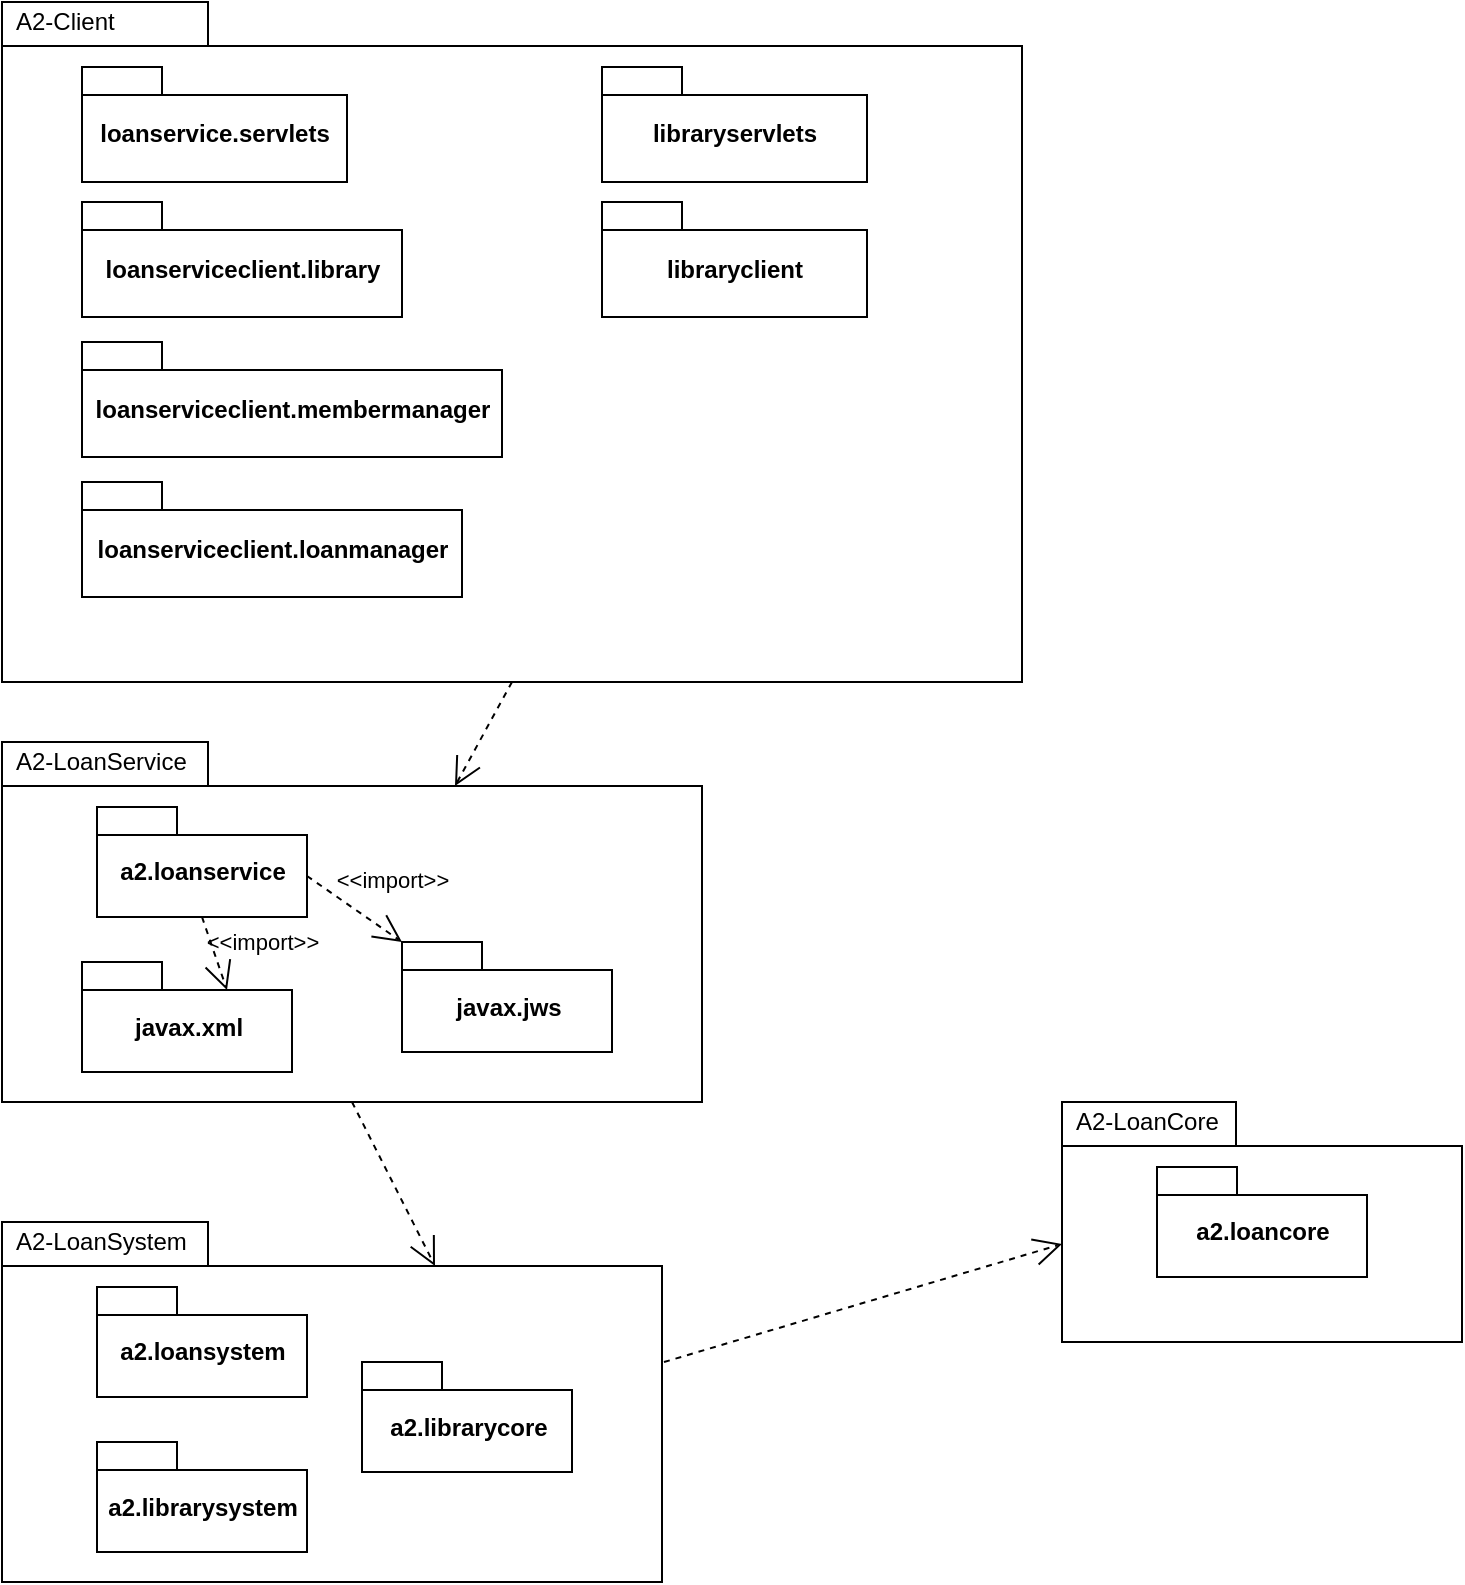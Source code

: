 <mxfile version="12.9.3" type="device"><diagram id="C5RBs43oDa-KdzZeNtuy" name="Page-1"><mxGraphModel dx="786" dy="625" grid="1" gridSize="10" guides="1" tooltips="1" connect="1" arrows="1" fold="1" page="1" pageScale="1" pageWidth="827" pageHeight="1169" math="0" shadow="0"><root><mxCell id="WIyWlLk6GJQsqaUBKTNV-0"/><mxCell id="WIyWlLk6GJQsqaUBKTNV-1" parent="WIyWlLk6GJQsqaUBKTNV-0"/><mxCell id="fOxGnsDK8oNh2vlsZcOr-1" value="A2-LoanCore" style="shape=folder;xSize=90;align=left;spacingLeft=10;align=left;verticalAlign=top;spacingLeft=5;spacingTop=-4;tabWidth=87;tabHeight=22;tabPosition=left;html=1;strokeWidth=1;recursiveResize=0;" vertex="1" parent="WIyWlLk6GJQsqaUBKTNV-1"><mxGeometry x="570" y="570" width="200" height="120" as="geometry"/></mxCell><mxCell id="fOxGnsDK8oNh2vlsZcOr-5" value="a2.loancore" style="shape=folder;fontStyle=1;spacingTop=10;tabWidth=40;tabHeight=14;tabPosition=left;html=1;" vertex="1" parent="fOxGnsDK8oNh2vlsZcOr-1"><mxGeometry x="47.5" y="32.5" width="105" height="55" as="geometry"/></mxCell><mxCell id="fOxGnsDK8oNh2vlsZcOr-6" value="A2-LoanSystem" style="shape=folder;xSize=90;align=left;spacingLeft=10;align=left;verticalAlign=top;spacingLeft=5;spacingTop=-4;tabWidth=103;tabHeight=22;tabPosition=left;html=1;strokeWidth=1;recursiveResize=0;" vertex="1" parent="WIyWlLk6GJQsqaUBKTNV-1"><mxGeometry x="40" y="630" width="330" height="180" as="geometry"/></mxCell><mxCell id="fOxGnsDK8oNh2vlsZcOr-7" value="&amp;lt;&amp;lt;import&amp;gt;&amp;gt;" style="strokeColor=inherit;fillColor=inherit;gradientColor=inherit;edgeStyle=none;endArrow=open;dashed=1;verticalAlign=top;labelBackgroundColor=none;endSize=12;html=1;" edge="1" parent="fOxGnsDK8oNh2vlsZcOr-6"><mxGeometry relative="1" as="geometry"><mxPoint x="100" y="-50" as="sourcePoint"/></mxGeometry></mxCell><mxCell id="fOxGnsDK8oNh2vlsZcOr-8" value="a2.loansystem" style="shape=folder;fontStyle=1;spacingTop=10;tabWidth=40;tabHeight=14;tabPosition=left;html=1;" vertex="1" parent="fOxGnsDK8oNh2vlsZcOr-6"><mxGeometry x="47.5" y="32.5" width="105" height="55" as="geometry"/></mxCell><mxCell id="fOxGnsDK8oNh2vlsZcOr-31" value="a2.librarysystem" style="shape=folder;fontStyle=1;spacingTop=10;tabWidth=40;tabHeight=14;tabPosition=left;html=1;" vertex="1" parent="fOxGnsDK8oNh2vlsZcOr-6"><mxGeometry x="47.5" y="110" width="105" height="55" as="geometry"/></mxCell><mxCell id="fOxGnsDK8oNh2vlsZcOr-33" value="a2.librarycore" style="shape=folder;fontStyle=1;spacingTop=10;tabWidth=40;tabHeight=14;tabPosition=left;html=1;" vertex="1" parent="fOxGnsDK8oNh2vlsZcOr-6"><mxGeometry x="180" y="70" width="105" height="55" as="geometry"/></mxCell><mxCell id="fOxGnsDK8oNh2vlsZcOr-9" value="A2-LoanService" style="shape=folder;xSize=90;align=left;spacingLeft=10;align=left;verticalAlign=top;spacingLeft=5;spacingTop=-4;tabWidth=103;tabHeight=22;tabPosition=left;html=1;strokeWidth=1;recursiveResize=0;" vertex="1" parent="WIyWlLk6GJQsqaUBKTNV-1"><mxGeometry x="40" y="390" width="350" height="180" as="geometry"/></mxCell><mxCell id="fOxGnsDK8oNh2vlsZcOr-10" value="&amp;lt;&amp;lt;import&amp;gt;&amp;gt;" style="strokeColor=inherit;fillColor=inherit;gradientColor=inherit;edgeStyle=none;endArrow=open;dashed=1;verticalAlign=top;labelBackgroundColor=none;endSize=12;html=1;" edge="1" parent="fOxGnsDK8oNh2vlsZcOr-9"><mxGeometry relative="1" as="geometry"><mxPoint x="100" y="-50" as="sourcePoint"/></mxGeometry></mxCell><mxCell id="fOxGnsDK8oNh2vlsZcOr-11" value="a2.loanservice" style="shape=folder;fontStyle=1;spacingTop=10;tabWidth=40;tabHeight=14;tabPosition=left;html=1;" vertex="1" parent="fOxGnsDK8oNh2vlsZcOr-9"><mxGeometry x="47.5" y="32.5" width="105" height="55" as="geometry"/></mxCell><mxCell id="fOxGnsDK8oNh2vlsZcOr-34" value="javax.xml" style="shape=folder;fontStyle=1;spacingTop=10;tabWidth=40;tabHeight=14;tabPosition=left;html=1;" vertex="1" parent="fOxGnsDK8oNh2vlsZcOr-9"><mxGeometry x="40" y="110" width="105" height="55" as="geometry"/></mxCell><mxCell id="fOxGnsDK8oNh2vlsZcOr-35" value="javax.jws" style="shape=folder;fontStyle=1;spacingTop=10;tabWidth=40;tabHeight=14;tabPosition=left;html=1;" vertex="1" parent="fOxGnsDK8oNh2vlsZcOr-9"><mxGeometry x="200" y="100" width="105" height="55" as="geometry"/></mxCell><mxCell id="fOxGnsDK8oNh2vlsZcOr-36" value="&amp;lt;&amp;lt;import&amp;gt;&amp;gt;" style="strokeColor=inherit;fillColor=inherit;gradientColor=inherit;edgeStyle=none;endArrow=open;dashed=1;verticalAlign=top;labelBackgroundColor=none;endSize=12;html=1;exitX=0;exitY=0;exitDx=105;exitDy=34.5;exitPerimeter=0;entryX=0;entryY=0;entryDx=0;entryDy=0;entryPerimeter=0;" edge="1" parent="fOxGnsDK8oNh2vlsZcOr-9" source="fOxGnsDK8oNh2vlsZcOr-11" target="fOxGnsDK8oNh2vlsZcOr-35"><mxGeometry x="0.011" y="33" relative="1" as="geometry"><mxPoint x="250" y="87.5" as="sourcePoint"/><mxPoint x="257.826" y="-2.5" as="targetPoint"/><mxPoint as="offset"/></mxGeometry></mxCell><mxCell id="fOxGnsDK8oNh2vlsZcOr-37" value="&amp;lt;&amp;lt;import&amp;gt;&amp;gt;" style="strokeColor=inherit;fillColor=inherit;gradientColor=inherit;edgeStyle=none;endArrow=open;dashed=1;verticalAlign=top;labelBackgroundColor=none;endSize=12;html=1;exitX=0.5;exitY=1;exitDx=0;exitDy=0;exitPerimeter=0;entryX=0;entryY=0;entryDx=72.5;entryDy=14;entryPerimeter=0;" edge="1" parent="fOxGnsDK8oNh2vlsZcOr-9" source="fOxGnsDK8oNh2vlsZcOr-11" target="fOxGnsDK8oNh2vlsZcOr-34"><mxGeometry x="-0.496" y="28" relative="1" as="geometry"><mxPoint x="162.5" y="77" as="sourcePoint"/><mxPoint x="210" y="124" as="targetPoint"/><mxPoint as="offset"/></mxGeometry></mxCell><mxCell id="fOxGnsDK8oNh2vlsZcOr-12" value="A2-Client" style="shape=folder;xSize=90;align=left;spacingLeft=10;align=left;verticalAlign=top;spacingLeft=5;spacingTop=-4;tabWidth=103;tabHeight=22;tabPosition=left;html=1;strokeWidth=1;recursiveResize=0;" vertex="1" parent="WIyWlLk6GJQsqaUBKTNV-1"><mxGeometry x="40" y="20" width="510" height="340" as="geometry"/></mxCell><mxCell id="fOxGnsDK8oNh2vlsZcOr-13" value="&amp;lt;&amp;lt;import&amp;gt;&amp;gt;" style="strokeColor=inherit;fillColor=inherit;gradientColor=inherit;edgeStyle=none;endArrow=open;dashed=1;verticalAlign=top;labelBackgroundColor=none;endSize=12;html=1;" edge="1" parent="fOxGnsDK8oNh2vlsZcOr-12"><mxGeometry relative="1" as="geometry"><mxPoint x="100" y="-50" as="sourcePoint"/></mxGeometry></mxCell><mxCell id="fOxGnsDK8oNh2vlsZcOr-14" value="loanservice.servlets" style="shape=folder;fontStyle=1;spacingTop=10;tabWidth=40;tabHeight=14;tabPosition=left;html=1;" vertex="1" parent="fOxGnsDK8oNh2vlsZcOr-12"><mxGeometry x="40" y="32.5" width="132.5" height="57.5" as="geometry"/></mxCell><mxCell id="fOxGnsDK8oNh2vlsZcOr-19" value="loanserviceclient.library" style="shape=folder;fontStyle=1;spacingTop=10;tabWidth=40;tabHeight=14;tabPosition=left;html=1;" vertex="1" parent="fOxGnsDK8oNh2vlsZcOr-12"><mxGeometry x="40" y="100" width="160" height="57.5" as="geometry"/></mxCell><mxCell id="fOxGnsDK8oNh2vlsZcOr-20" value="loanserviceclient.loanmanager" style="shape=folder;fontStyle=1;spacingTop=10;tabWidth=40;tabHeight=14;tabPosition=left;html=1;" vertex="1" parent="fOxGnsDK8oNh2vlsZcOr-12"><mxGeometry x="40" y="240" width="190" height="57.5" as="geometry"/></mxCell><mxCell id="fOxGnsDK8oNh2vlsZcOr-21" value="loanserviceclient.membermanager" style="shape=folder;fontStyle=1;spacingTop=10;tabWidth=40;tabHeight=14;tabPosition=left;html=1;" vertex="1" parent="fOxGnsDK8oNh2vlsZcOr-12"><mxGeometry x="40" y="170" width="210" height="57.5" as="geometry"/></mxCell><mxCell id="fOxGnsDK8oNh2vlsZcOr-41" value="libraryclient" style="shape=folder;fontStyle=1;spacingTop=10;tabWidth=40;tabHeight=14;tabPosition=left;html=1;" vertex="1" parent="fOxGnsDK8oNh2vlsZcOr-12"><mxGeometry x="300" y="100" width="132.5" height="57.5" as="geometry"/></mxCell><mxCell id="fOxGnsDK8oNh2vlsZcOr-42" value="libraryservlets" style="shape=folder;fontStyle=1;spacingTop=10;tabWidth=40;tabHeight=14;tabPosition=left;html=1;" vertex="1" parent="fOxGnsDK8oNh2vlsZcOr-12"><mxGeometry x="300" y="32.5" width="132.5" height="57.5" as="geometry"/></mxCell><mxCell id="fOxGnsDK8oNh2vlsZcOr-38" value="" style="strokeColor=inherit;fillColor=inherit;gradientColor=inherit;edgeStyle=none;endArrow=open;dashed=1;verticalAlign=top;labelBackgroundColor=none;endSize=12;html=1;exitX=1.003;exitY=0.389;exitDx=0;exitDy=0;exitPerimeter=0;entryX=0;entryY=0;entryDx=0;entryDy=71;entryPerimeter=0;" edge="1" parent="WIyWlLk6GJQsqaUBKTNV-1" source="fOxGnsDK8oNh2vlsZcOr-6" target="fOxGnsDK8oNh2vlsZcOr-1"><mxGeometry relative="1" as="geometry"><mxPoint x="380" y="701.5" as="sourcePoint"/><mxPoint x="580" y="675.5" as="targetPoint"/></mxGeometry></mxCell><mxCell id="fOxGnsDK8oNh2vlsZcOr-39" value="" style="strokeColor=inherit;fillColor=inherit;gradientColor=inherit;edgeStyle=none;endArrow=open;dashed=1;verticalAlign=top;labelBackgroundColor=none;endSize=12;html=1;exitX=0.5;exitY=1;exitDx=0;exitDy=0;exitPerimeter=0;entryX=0;entryY=0;entryDx=216.5;entryDy=22;entryPerimeter=0;" edge="1" parent="WIyWlLk6GJQsqaUBKTNV-1" source="fOxGnsDK8oNh2vlsZcOr-9" target="fOxGnsDK8oNh2vlsZcOr-6"><mxGeometry relative="1" as="geometry"><mxPoint x="380.99" y="710.02" as="sourcePoint"/><mxPoint x="580" y="651" as="targetPoint"/></mxGeometry></mxCell><mxCell id="fOxGnsDK8oNh2vlsZcOr-40" value="" style="strokeColor=inherit;fillColor=inherit;gradientColor=inherit;edgeStyle=none;endArrow=open;dashed=1;verticalAlign=top;labelBackgroundColor=none;endSize=12;html=1;exitX=0.5;exitY=1;exitDx=0;exitDy=0;exitPerimeter=0;entryX=0;entryY=0;entryDx=226.5;entryDy=22;entryPerimeter=0;" edge="1" parent="WIyWlLk6GJQsqaUBKTNV-1" source="fOxGnsDK8oNh2vlsZcOr-12" target="fOxGnsDK8oNh2vlsZcOr-9"><mxGeometry relative="1" as="geometry"><mxPoint x="225" y="580" as="sourcePoint"/><mxPoint x="266.5" y="662" as="targetPoint"/></mxGeometry></mxCell></root></mxGraphModel></diagram></mxfile>